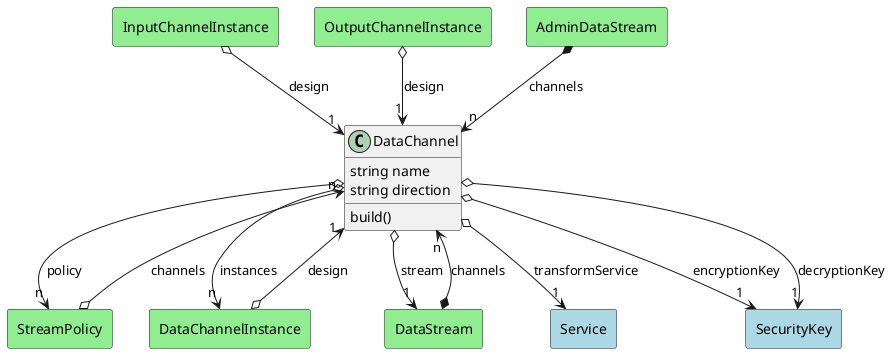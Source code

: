 @startuml

class "DataChannel" as Model {
 string name
 string direction

 build()

}

rectangle "Service" as Service #lightblue {
}

Model o--> "1" Service : transformService


rectangle "StreamPolicy" as StreamPolicy #lightblue {
}

Model o--> "n" StreamPolicy : policy


rectangle "DataChannelInstance" as DataChannelInstance #lightblue {
}

Model o--> "n" DataChannelInstance : instances


rectangle "DataStream" as DataStream #lightblue {
}

Model o--> "1" DataStream : stream


rectangle "SecurityKey" as SecurityKey #lightblue {
}

Model o--> "1" SecurityKey : encryptionKey


rectangle "SecurityKey" as SecurityKey #lightblue {
}

Model o--> "1" SecurityKey : decryptionKey




    rectangle "DataChannelInstance" as DataChannelInstance #lightgreen {
    }

        DataChannelInstance   o--> "1" Model : "design"

    rectangle "DataStream" as DataStream #lightgreen {
    }

        DataStream   *--> "n" Model : "channels"

    rectangle "InputChannelInstance" as InputChannelInstance #lightgreen {
    }

        InputChannelInstance   o--> "1" Model : "design"

    rectangle "OutputChannelInstance" as OutputChannelInstance #lightgreen {
    }

        OutputChannelInstance   o--> "1" Model : "design"

    rectangle "StreamPolicy" as StreamPolicy #lightgreen {
    }

        StreamPolicy   o--> "n" Model : "channels"

    rectangle "AdminDataStream" as AdminDataStream #lightgreen {
    }

        AdminDataStream   *--> "n" Model : "channels"


@enduml
